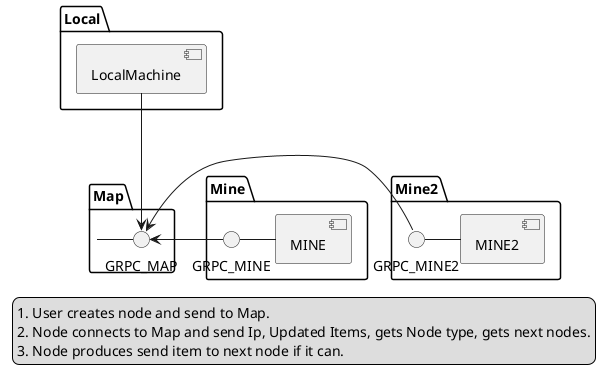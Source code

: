 @startuml
'https://plantuml.com/component-diagram

package "Local" {
  [LocalMachine]
}

package "Map" {
  GRPC_MAP - [Map]
}

package "Mine" {
  GRPC_MINE - [MINE]
}

package "Mine2" {
  GRPC_MINE2 - [MINE2]
}


[LocalMachine] ---> [GRPC_MAP]
[GRPC_MINE] -> [GRPC_MAP]
[GRPC_MINE2] -> [GRPC_MAP]

legend
1. User creates node and send to Map.
2. Node connects to Map and send Ip, Updated Items, gets Node type, gets next nodes.
3. Node produces send item to next node if it can.
end legend


'cloud {
'}
'
'database "MySql" {
'}

@enduml